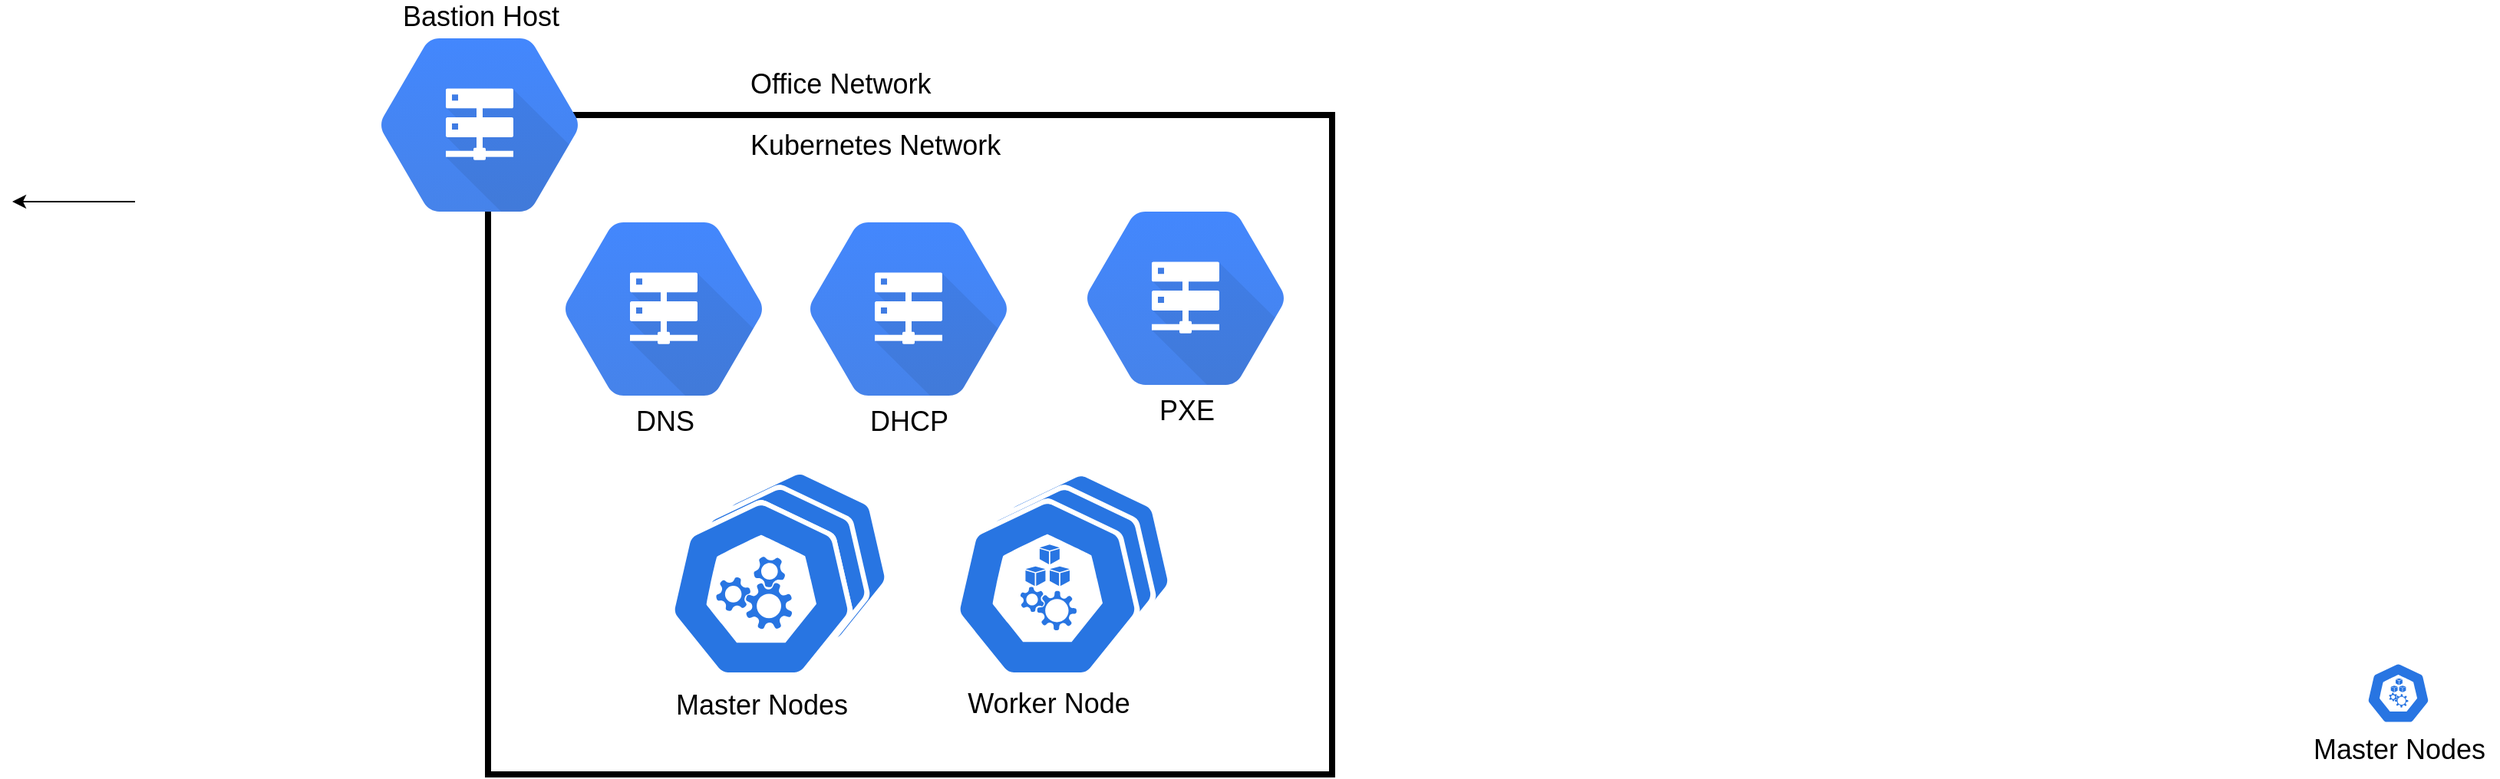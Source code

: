 <mxfile version="13.1.3">
    <diagram id="6hGFLwfOUW9BJ-s0fimq" name="Page-1">
        <mxGraphModel dx="11566" dy="549" grid="1" gridSize="10" guides="1" tooltips="1" connect="1" arrows="1" fold="1" page="1" pageScale="1" pageWidth="827" pageHeight="1169" background="#FFFFFF" math="0" shadow="0">
            <root>
                <mxCell id="0"/>
                <mxCell id="1" parent="0"/>
                <mxCell id="85" value="" style="rounded=0;whiteSpace=wrap;html=1;labelBackgroundColor=none;strokeColor=#000000;strokeWidth=4;fillColor=none;fontColor=#000000;fontStyle=1" vertex="1" parent="1">
                    <mxGeometry x="-10160" y="300" width="550" height="430" as="geometry"/>
                </mxCell>
                <mxCell id="72" value="" style="html=1;dashed=0;whitespace=wrap;fillColor=#2875E2;strokeColor=#ffffff;points=[[0.005,0.63,0],[0.1,0.2,0],[0.9,0.2,0],[0.5,0,0],[0.995,0.63,0],[0.72,0.99,0],[0.5,1,0],[0.28,0.99,0]];shape=mxgraph.kubernetes.icon;prIcon=master;labelBackgroundColor=none;fontColor=#000000;" vertex="1" parent="1">
                    <mxGeometry x="-10016" y="530" width="118" height="116" as="geometry"/>
                </mxCell>
                <mxCell id="84" value="" style="edgeStyle=orthogonalEdgeStyle;rounded=0;orthogonalLoop=1;jettySize=auto;html=1;fontSize=18;fontColor=#000000;" edge="1" parent="1">
                    <mxGeometry relative="1" as="geometry">
                        <mxPoint x="-10390" y="356.5" as="sourcePoint"/>
                        <mxPoint x="-10470" y="356.5" as="targetPoint"/>
                    </mxGeometry>
                </mxCell>
                <mxCell id="86" value="" style="html=1;dashed=0;whitespace=wrap;fillColor=#2875E2;strokeColor=#ffffff;points=[[0.005,0.63,0],[0.1,0.2,0],[0.9,0.2,0],[0.5,0,0],[0.995,0.63,0],[0.72,0.99,0],[0.5,1,0],[0.28,0.99,0]];shape=mxgraph.kubernetes.icon;prIcon=master;labelBackgroundColor=none;fontColor=#000000;labelPosition=center;verticalLabelPosition=bottom;align=center;verticalAlign=top;" vertex="1" parent="1">
                    <mxGeometry x="-9833.5" y="531" width="120" height="118" as="geometry"/>
                </mxCell>
                <mxCell id="87" value="" style="html=1;dashed=0;whitespace=wrap;fillColor=#2875E2;strokeColor=#ffffff;points=[[0.005,0.63,0],[0.1,0.2,0],[0.9,0.2,0],[0.5,0,0],[0.995,0.63,0],[0.72,0.99,0],[0.5,1,0],[0.28,0.99,0]];shape=mxgraph.kubernetes.icon;prIcon=master;labelBackgroundColor=none;fontColor=#000000;" vertex="1" parent="1">
                    <mxGeometry x="-9844.5" y="540" width="120" height="118" as="geometry"/>
                </mxCell>
                <mxCell id="88" value="" style="html=1;dashed=0;whitespace=wrap;fillColor=#2875E2;strokeColor=#ffffff;points=[[0.005,0.63,0],[0.1,0.2,0],[0.9,0.2,0],[0.5,0,0],[0.995,0.63,0],[0.72,0.99,0],[0.5,1,0],[0.28,0.99,0]];shape=mxgraph.kubernetes.icon;prIcon=master;labelBackgroundColor=none;fontColor=#000000;" vertex="1" parent="1">
                    <mxGeometry x="-10029" y="540" width="118" height="116" as="geometry"/>
                </mxCell>
                <mxCell id="89" value="DNS" style="shape=mxgraph.gcp.networking.cloud_dns;html=1;fillColor=#4387FD;gradientColor=#4683EA;strokeColor=none;verticalLabelPosition=bottom;verticalAlign=top;align=center;labelBackgroundColor=none;fontColor=#000000;fontSize=18;" vertex="1" parent="1">
                    <mxGeometry x="-10110" y="370" width="129" height="113" as="geometry"/>
                </mxCell>
                <mxCell id="90" value="DHCP" style="shape=mxgraph.gcp.networking.cloud_dns;html=1;fillColor=#4387FD;gradientColor=#4683EA;strokeColor=none;verticalLabelPosition=bottom;verticalAlign=top;align=center;labelBackgroundColor=none;fontColor=#000000;fontSize=18;" vertex="1" parent="1">
                    <mxGeometry x="-9950.5" y="370" width="129" height="113" as="geometry"/>
                </mxCell>
                <mxCell id="92" value="&lt;font style=&quot;font-size: 18px&quot;&gt;Bastion Host&lt;/font&gt;" style="shape=mxgraph.gcp.networking.cloud_dns;html=1;fillColor=#4387FD;gradientColor=#4683EA;strokeColor=none;verticalLabelPosition=top;verticalAlign=bottom;align=center;labelBackgroundColor=none;fontColor=#000000;labelPosition=center;" vertex="1" parent="1">
                    <mxGeometry x="-10230" y="250" width="129" height="113" as="geometry"/>
                </mxCell>
                <mxCell id="93" value="" style="html=1;dashed=0;whitespace=wrap;fillColor=#2875E2;strokeColor=#ffffff;points=[[0.005,0.63,0],[0.1,0.2,0],[0.9,0.2,0],[0.5,0,0],[0.995,0.63,0],[0.72,0.99,0],[0.5,1,0],[0.28,0.99,0]];shape=mxgraph.kubernetes.icon;prIcon=master;labelBackgroundColor=none;fontColor=#000000;" vertex="1" parent="1">
                    <mxGeometry x="-10042" y="550" width="120" height="118" as="geometry"/>
                </mxCell>
                <mxCell id="94" value="Master Nodes" style="html=1;dashed=0;whitespace=wrap;fillColor=#2875E2;strokeColor=#ffffff;points=[[0.005,0.63,0],[0.1,0.2,0],[0.9,0.2,0],[0.5,0,0],[0.995,0.63,0],[0.72,0.99,0],[0.5,1,0],[0.28,0.99,0]];shape=mxgraph.kubernetes.icon;prIcon=master;labelBackgroundColor=none;fontColor=#000000;labelPosition=center;verticalLabelPosition=bottom;align=center;verticalAlign=top;fontSize=18;" vertex="1" parent="1">
                    <mxGeometry x="-10042" y="550" width="120" height="118" as="geometry"/>
                </mxCell>
                <mxCell id="95" value="Master Nodes" style="html=1;dashed=0;whitespace=wrap;fillColor=#2875E2;strokeColor=#ffffff;points=[[0.005,0.63,0],[0.1,0.2,0],[0.9,0.2,0],[0.5,0,0],[0.995,0.63,0],[0.72,0.99,0],[0.5,1,0],[0.28,0.99,0]];shape=mxgraph.kubernetes.icon;prIcon=node;labelBackgroundColor=none;fontColor=#000000;labelPosition=center;verticalLabelPosition=bottom;align=center;verticalAlign=top;fontSize=18;" vertex="1" parent="1">
                    <mxGeometry x="-8980" y="657" width="129.5" height="40" as="geometry"/>
                </mxCell>
                <mxCell id="96" value="Kubernetes Network&amp;nbsp;" style="text;html=1;strokeColor=none;fillColor=none;align=left;verticalAlign=middle;whiteSpace=wrap;rounded=0;labelBackgroundColor=none;fontSize=18;fontColor=#000000;" vertex="1" parent="1">
                    <mxGeometry x="-9991" y="310" width="190" height="20" as="geometry"/>
                </mxCell>
                <mxCell id="97" value="Office Network" style="text;html=1;strokeColor=none;fillColor=none;align=left;verticalAlign=middle;whiteSpace=wrap;rounded=0;labelBackgroundColor=none;fontSize=18;fontColor=#000000;" vertex="1" parent="1">
                    <mxGeometry x="-9991" y="270" width="190" height="20" as="geometry"/>
                </mxCell>
                <mxCell id="98" value="PXE" style="shape=mxgraph.gcp.networking.cloud_dns;html=1;fillColor=#4387FD;gradientColor=#4683EA;strokeColor=none;verticalLabelPosition=bottom;verticalAlign=top;align=center;labelBackgroundColor=none;fontColor=#000000;fontSize=18;" vertex="1" parent="1">
                    <mxGeometry x="-9770" y="363" width="129" height="113" as="geometry"/>
                </mxCell>
                <mxCell id="99" value="Worker Node" style="html=1;dashed=0;whitespace=wrap;fillColor=#2875E2;strokeColor=#ffffff;points=[[0.005,0.63,0],[0.1,0.2,0],[0.9,0.2,0],[0.5,0,0],[0.995,0.63,0],[0.72,0.99,0],[0.5,1,0],[0.28,0.99,0]];shape=mxgraph.kubernetes.icon;prIcon=node;labelBackgroundColor=none;fontSize=18;fontColor=#000000;align=center;labelPosition=center;verticalLabelPosition=bottom;verticalAlign=top;" vertex="1" parent="1">
                    <mxGeometry x="-9870.5" y="550" width="150" height="117" as="geometry"/>
                </mxCell>
            </root>
        </mxGraphModel>
    </diagram>
</mxfile>